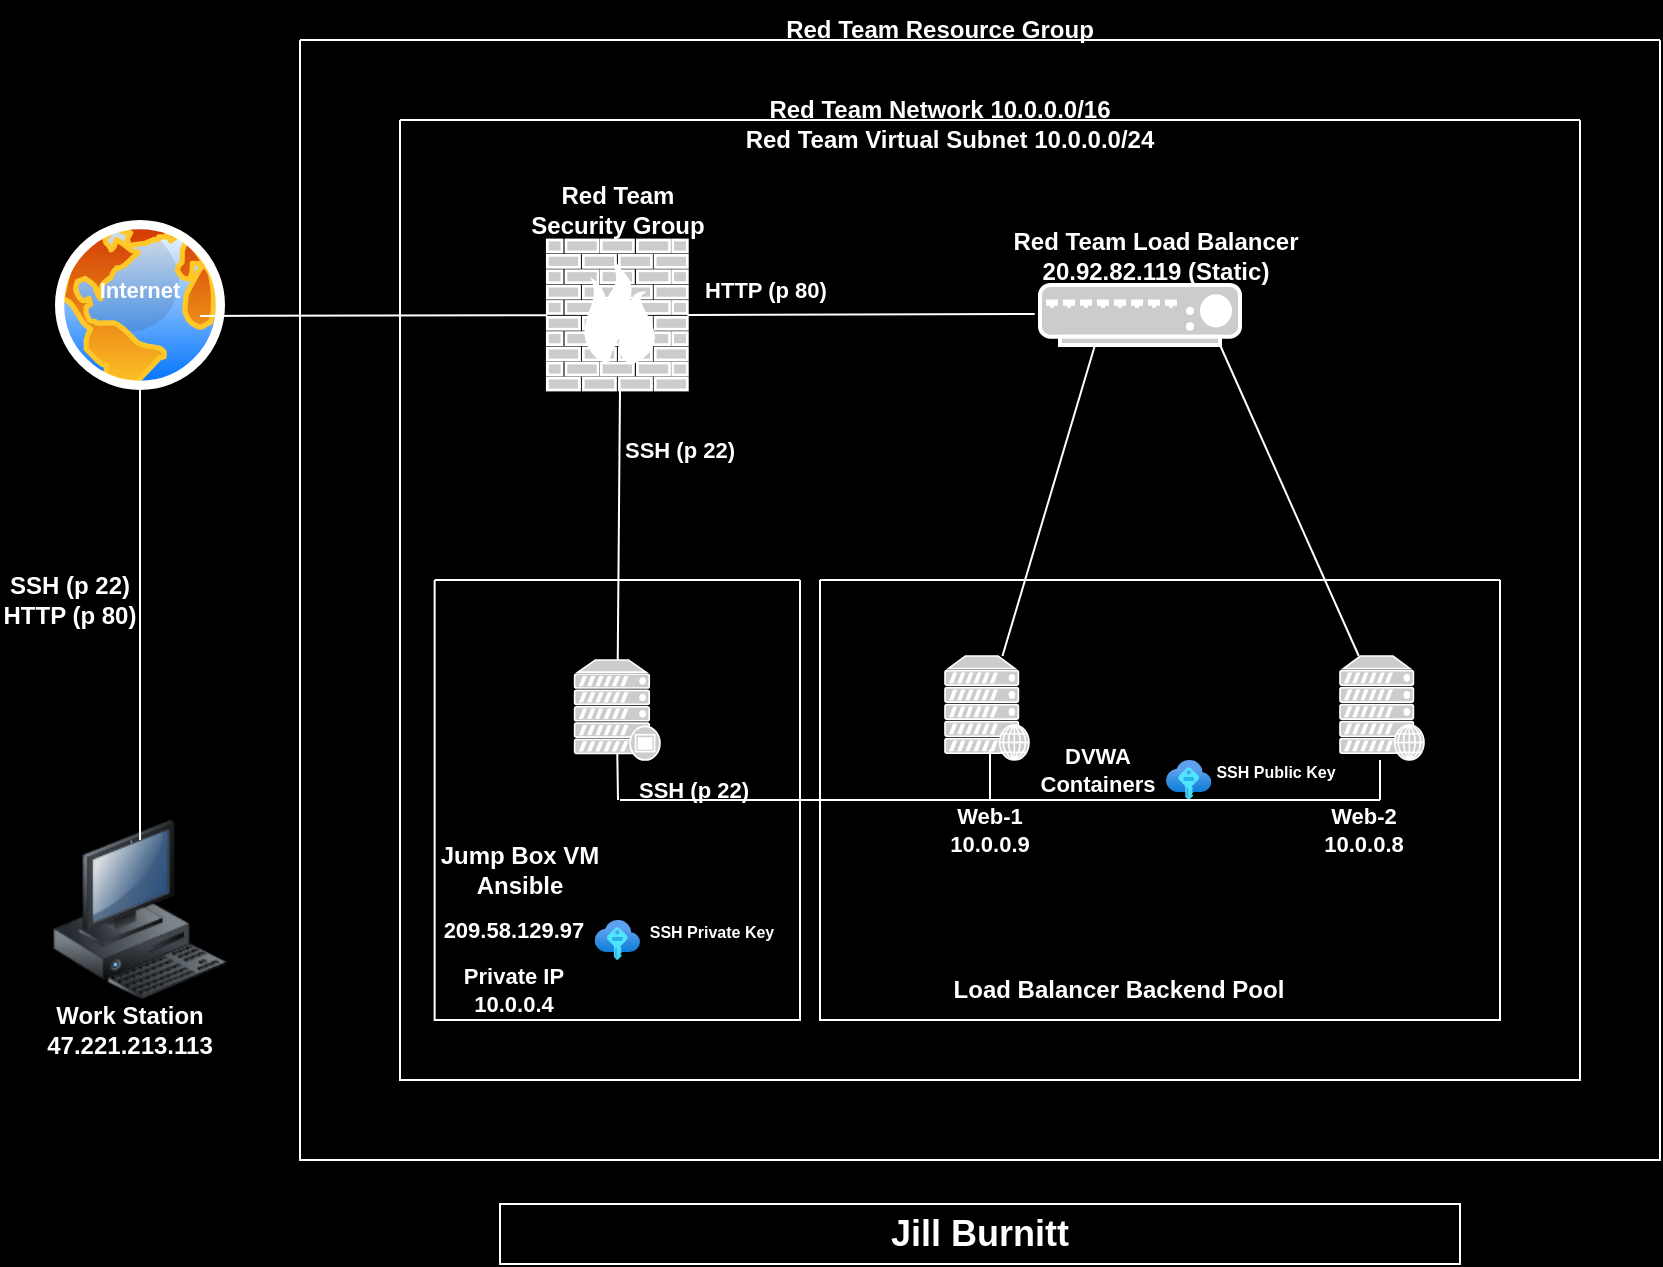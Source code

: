 <mxfile version="22.1.1" type="github">
  <diagram name="Page-1" id="Y2rGy6Ay2JIQq9uuTrFd">
    <mxGraphModel dx="1026" dy="487" grid="0" gridSize="10" guides="1" tooltips="1" connect="1" arrows="1" fold="1" page="1" pageScale="1" pageWidth="850" pageHeight="1100" background="#000000" math="0" shadow="0">
      <root>
        <mxCell id="0" />
        <mxCell id="1" parent="0" />
        <mxCell id="Z8T2b1Rlye_iMj2axkBO-53" value="" style="image;html=1;image=img/lib/clip_art/computers/Workstation_128x128.png;fontColor=#FFFFFF;strokeColor=#FFFFFF;" parent="1" vertex="1">
          <mxGeometry x="17" y="552.0" width="120" height="90" as="geometry" />
        </mxCell>
        <mxCell id="Z8T2b1Rlye_iMj2axkBO-54" value="" style="aspect=fixed;perimeter=ellipsePerimeter;html=1;align=center;shadow=0;dashed=0;spacingTop=3;image;image=img/lib/active_directory/internet_globe.svg;fontColor=#FFFFFF;strokeColor=#FFFFFF;" parent="1" vertex="1">
          <mxGeometry x="34.5" y="252.0" width="85" height="85" as="geometry" />
        </mxCell>
        <mxCell id="Z8T2b1Rlye_iMj2axkBO-55" value="" style="swimlane;startSize=0;fontColor=#FFFFFF;strokeColor=#FFFFFF;" parent="1" vertex="1">
          <mxGeometry x="157" y="162.0" width="680" height="560" as="geometry" />
        </mxCell>
        <mxCell id="Z8T2b1Rlye_iMj2axkBO-56" value="&lt;b&gt;Red Team Network&lt;/b&gt; &lt;b&gt;10.0.0.0/16&lt;/b&gt;" style="text;html=1;strokeColor=none;fillColor=none;align=center;verticalAlign=middle;whiteSpace=wrap;rounded=0;fontColor=#FFFFFF;" parent="Z8T2b1Rlye_iMj2axkBO-55" vertex="1">
          <mxGeometry x="120" y="20" width="400" height="30" as="geometry" />
        </mxCell>
        <mxCell id="Z8T2b1Rlye_iMj2axkBO-57" value="" style="swimlane;startSize=0;fontColor=#FFFFFF;strokeColor=#FFFFFF;" parent="1" vertex="1">
          <mxGeometry x="207" y="202.0" width="590" height="480" as="geometry" />
        </mxCell>
        <mxCell id="Z8T2b1Rlye_iMj2axkBO-58" value="" style="fontColor=#FFFFFF;verticalAlign=top;verticalLabelPosition=bottom;labelPosition=center;align=center;html=1;outlineConnect=0;fillColor=#CCCCCC;strokeColor=#FFFFFF;gradientColor=none;gradientDirection=north;strokeWidth=2;shape=mxgraph.networks.firewall;" parent="Z8T2b1Rlye_iMj2axkBO-57" vertex="1">
          <mxGeometry x="73.66" y="60" width="70" height="75" as="geometry" />
        </mxCell>
        <mxCell id="Z8T2b1Rlye_iMj2axkBO-59" value="&lt;b&gt;Red Team Virtual Subnet 10.0.0.0/24&lt;br&gt;&lt;/b&gt;" style="text;html=1;strokeColor=none;fillColor=none;align=center;verticalAlign=middle;whiteSpace=wrap;rounded=0;fontColor=#FFFFFF;" parent="Z8T2b1Rlye_iMj2axkBO-57" vertex="1">
          <mxGeometry x="165" width="220" height="20" as="geometry" />
        </mxCell>
        <mxCell id="Z8T2b1Rlye_iMj2axkBO-60" value="" style="swimlane;startSize=0;strokeColor=#FFFFFF;fontColor=#FFFFFF;" parent="Z8T2b1Rlye_iMj2axkBO-57" vertex="1">
          <mxGeometry x="17.32" y="230" width="182.68" height="220" as="geometry">
            <mxRectangle x="17.32" y="200" width="50" height="40" as="alternateBounds" />
          </mxGeometry>
        </mxCell>
        <mxCell id="Z8T2b1Rlye_iMj2axkBO-61" value="" style="aspect=fixed;html=1;points=[];align=center;image;fontSize=12;image=img/lib/azure2/other/SSH_Keys.svg;strokeColor=#FFFFFF;fontColor=#FFFFFF;" parent="Z8T2b1Rlye_iMj2axkBO-60" vertex="1">
          <mxGeometry x="80.0" y="170" width="22.67" height="20" as="geometry" />
        </mxCell>
        <mxCell id="Z8T2b1Rlye_iMj2axkBO-62" value="&lt;b&gt;Jump Box VM Ansible &lt;/b&gt;" style="text;html=1;strokeColor=none;fillColor=none;align=center;verticalAlign=middle;whiteSpace=wrap;rounded=0;fontColor=#FFFFFF;" parent="Z8T2b1Rlye_iMj2axkBO-60" vertex="1">
          <mxGeometry x="-17.33" y="130" width="120" height="30" as="geometry" />
        </mxCell>
        <mxCell id="Z8T2b1Rlye_iMj2axkBO-63" value="" style="fontColor=#FFFFFF;verticalAlign=top;verticalLabelPosition=bottom;labelPosition=center;align=center;html=1;outlineConnect=0;fillColor=#CCCCCC;strokeColor=#FFFFFF;gradientColor=none;gradientDirection=north;strokeWidth=2;shape=mxgraph.networks.proxy_server;" parent="Z8T2b1Rlye_iMj2axkBO-60" vertex="1">
          <mxGeometry x="70" y="40" width="42.67" height="50" as="geometry" />
        </mxCell>
        <mxCell id="Z8T2b1Rlye_iMj2axkBO-64" value="&lt;font style=&quot;font-size: 8px&quot;&gt;&lt;b&gt;SSH Private Key&lt;/b&gt;&lt;/font&gt;" style="text;html=1;strokeColor=none;fillColor=none;align=center;verticalAlign=middle;whiteSpace=wrap;rounded=0;fontColor=#FFFFFF;" parent="Z8T2b1Rlye_iMj2axkBO-60" vertex="1">
          <mxGeometry x="88.68" y="160" width="100" height="30" as="geometry" />
        </mxCell>
        <mxCell id="Z8T2b1Rlye_iMj2axkBO-65" value="&lt;b&gt;SSH (p 22)&lt;/b&gt;" style="text;html=1;strokeColor=none;fillColor=none;align=center;verticalAlign=middle;whiteSpace=wrap;rounded=0;fontSize=11;fontColor=#FFFFFF;" parent="Z8T2b1Rlye_iMj2axkBO-60" vertex="1">
          <mxGeometry x="100" y="90" width="60" height="30" as="geometry" />
        </mxCell>
        <mxCell id="Z8T2b1Rlye_iMj2axkBO-66" value="" style="endArrow=none;html=1;rounded=0;fontSize=11;fontColor=#FFFFFF;entryX=0.5;entryY=0.94;entryDx=0;entryDy=0;entryPerimeter=0;strokeColor=#FFFFFF;" parent="Z8T2b1Rlye_iMj2axkBO-60" target="Z8T2b1Rlye_iMj2axkBO-63" edge="1">
          <mxGeometry width="50" height="50" relative="1" as="geometry">
            <mxPoint x="91.68" y="110" as="sourcePoint" />
            <mxPoint x="142.68" y="90" as="targetPoint" />
          </mxGeometry>
        </mxCell>
        <mxCell id="Z8T2b1Rlye_iMj2axkBO-67" value="&lt;b&gt;Private IP 10.0.0.4&lt;/b&gt;" style="text;html=1;strokeColor=none;fillColor=none;align=center;verticalAlign=middle;whiteSpace=wrap;rounded=0;fontSize=11;fontColor=#FFFFFF;" parent="Z8T2b1Rlye_iMj2axkBO-60" vertex="1">
          <mxGeometry y="190" width="80" height="30" as="geometry" />
        </mxCell>
        <mxCell id="Z8T2b1Rlye_iMj2axkBO-68" value="&lt;b&gt;209.58.129.97&lt;/b&gt;" style="text;html=1;strokeColor=none;fillColor=none;align=center;verticalAlign=middle;whiteSpace=wrap;rounded=0;fontSize=11;fontColor=#FFFFFF;" parent="Z8T2b1Rlye_iMj2axkBO-60" vertex="1">
          <mxGeometry y="160" width="80" height="30" as="geometry" />
        </mxCell>
        <mxCell id="Z8T2b1Rlye_iMj2axkBO-69" value="" style="swimlane;startSize=0;strokeColor=#FFFFFF;fontColor=#FFFFFF;" parent="Z8T2b1Rlye_iMj2axkBO-57" vertex="1">
          <mxGeometry x="210" y="230" width="340" height="220" as="geometry" />
        </mxCell>
        <mxCell id="Z8T2b1Rlye_iMj2axkBO-70" value="" style="aspect=fixed;html=1;points=[];align=center;image;fontSize=12;image=img/lib/azure2/other/SSH_Keys.svg;strokeColor=#FFFFFF;fontColor=#FFFFFF;" parent="Z8T2b1Rlye_iMj2axkBO-69" vertex="1">
          <mxGeometry x="173.0" y="90" width="22.67" height="20" as="geometry" />
        </mxCell>
        <mxCell id="Z8T2b1Rlye_iMj2axkBO-71" value="" style="fontColor=#FFFFFF;verticalAlign=top;verticalLabelPosition=bottom;labelPosition=center;align=center;html=1;outlineConnect=0;fillColor=#CCCCCC;strokeColor=#FFFFFF;gradientColor=none;gradientDirection=north;strokeWidth=2;shape=mxgraph.networks.web_server;" parent="Z8T2b1Rlye_iMj2axkBO-69" vertex="1">
          <mxGeometry x="62.5" y="38" width="42" height="52" as="geometry" />
        </mxCell>
        <mxCell id="Z8T2b1Rlye_iMj2axkBO-72" value="" style="fontColor=#FFFFFF;verticalAlign=top;verticalLabelPosition=bottom;labelPosition=center;align=center;html=1;outlineConnect=0;fillColor=#CCCCCC;strokeColor=#FFFFFF;gradientColor=none;gradientDirection=north;strokeWidth=2;shape=mxgraph.networks.web_server;" parent="Z8T2b1Rlye_iMj2axkBO-69" vertex="1">
          <mxGeometry x="260" y="38" width="42" height="52" as="geometry" />
        </mxCell>
        <mxCell id="Z8T2b1Rlye_iMj2axkBO-73" value="" style="endArrow=none;html=1;rounded=0;fontSize=11;fontColor=#FFFFFF;strokeColor=#FFFFFF;" parent="Z8T2b1Rlye_iMj2axkBO-69" edge="1">
          <mxGeometry width="50" height="50" relative="1" as="geometry">
            <mxPoint x="85" y="110" as="sourcePoint" />
            <mxPoint x="85" y="85" as="targetPoint" />
          </mxGeometry>
        </mxCell>
        <mxCell id="Z8T2b1Rlye_iMj2axkBO-74" value="&lt;div&gt;&lt;b&gt;Web-1 10.0.0.9&lt;br&gt;&lt;/b&gt;&lt;/div&gt;" style="text;html=1;strokeColor=none;fillColor=none;align=center;verticalAlign=middle;whiteSpace=wrap;rounded=0;fontSize=11;fontColor=#FFFFFF;" parent="Z8T2b1Rlye_iMj2axkBO-69" vertex="1">
          <mxGeometry x="55" y="110" width="60" height="30" as="geometry" />
        </mxCell>
        <mxCell id="Z8T2b1Rlye_iMj2axkBO-75" value="&lt;b&gt;Web-2&lt;/b&gt; &lt;b&gt;10.0.0.8&lt;/b&gt;" style="text;html=1;strokeColor=none;fillColor=none;align=center;verticalAlign=middle;whiteSpace=wrap;rounded=0;fontSize=11;fontColor=#FFFFFF;" parent="Z8T2b1Rlye_iMj2axkBO-69" vertex="1">
          <mxGeometry x="242" y="110" width="60" height="30" as="geometry" />
        </mxCell>
        <mxCell id="Z8T2b1Rlye_iMj2axkBO-76" value="&lt;font style=&quot;font-size: 8px&quot;&gt;&lt;b&gt;SSH Public Key&lt;/b&gt;&lt;/font&gt;" style="text;html=1;strokeColor=none;fillColor=none;align=center;verticalAlign=middle;whiteSpace=wrap;rounded=0;fontColor=#FFFFFF;" parent="Z8T2b1Rlye_iMj2axkBO-69" vertex="1">
          <mxGeometry x="176" y="80" width="104" height="30" as="geometry" />
        </mxCell>
        <mxCell id="Z8T2b1Rlye_iMj2axkBO-77" value="&lt;b&gt;DVWA Containers&lt;/b&gt;" style="text;html=1;strokeColor=none;fillColor=none;align=center;verticalAlign=middle;whiteSpace=wrap;rounded=0;fontSize=11;fontColor=#FFFFFF;" parent="Z8T2b1Rlye_iMj2axkBO-69" vertex="1">
          <mxGeometry x="100" y="80" width="78" height="30" as="geometry" />
        </mxCell>
        <mxCell id="Z8T2b1Rlye_iMj2axkBO-78" value="&lt;b&gt;Load Balancer Backend Pool&lt;/b&gt;" style="text;html=1;strokeColor=none;fillColor=none;align=center;verticalAlign=middle;whiteSpace=wrap;rounded=0;fontColor=#FFFFFF;" parent="Z8T2b1Rlye_iMj2axkBO-69" vertex="1">
          <mxGeometry x="46" y="190" width="206.5" height="30" as="geometry" />
        </mxCell>
        <mxCell id="Z8T2b1Rlye_iMj2axkBO-79" value="" style="fontColor=#FFFFFF;verticalAlign=top;verticalLabelPosition=bottom;labelPosition=center;align=center;html=1;outlineConnect=0;fillColor=#CCCCCC;strokeColor=#FFFFFF;gradientColor=none;gradientDirection=north;strokeWidth=2;shape=mxgraph.networks.load_balancer;" parent="Z8T2b1Rlye_iMj2axkBO-57" vertex="1">
          <mxGeometry x="320" y="82.5" width="100" height="30" as="geometry" />
        </mxCell>
        <mxCell id="Z8T2b1Rlye_iMj2axkBO-80" value="&lt;div&gt;&lt;b&gt;Red Team Load Balancer 20.92.82.119 (Static)&lt;br&gt;&lt;/b&gt;&lt;/div&gt;" style="text;html=1;strokeColor=none;fillColor=none;align=center;verticalAlign=middle;whiteSpace=wrap;rounded=0;fontColor=#FFFFFF;" parent="Z8T2b1Rlye_iMj2axkBO-57" vertex="1">
          <mxGeometry x="297.5" y="52.5" width="160" height="30" as="geometry" />
        </mxCell>
        <mxCell id="Z8T2b1Rlye_iMj2axkBO-81" value="&lt;b&gt;Red Team Security Group&lt;/b&gt;" style="text;html=1;strokeColor=none;fillColor=none;align=center;verticalAlign=middle;whiteSpace=wrap;rounded=0;fontColor=#FFFFFF;" parent="Z8T2b1Rlye_iMj2axkBO-57" vertex="1">
          <mxGeometry x="54.83" y="30" width="107.67" height="30" as="geometry" />
        </mxCell>
        <mxCell id="Z8T2b1Rlye_iMj2axkBO-82" style="edgeStyle=orthogonalEdgeStyle;rounded=0;orthogonalLoop=1;jettySize=auto;html=1;exitX=0.5;exitY=1;exitDx=0;exitDy=0;strokeColor=#FFFFFF;fontColor=#FFFFFF;" parent="Z8T2b1Rlye_iMj2axkBO-57" source="Z8T2b1Rlye_iMj2axkBO-59" target="Z8T2b1Rlye_iMj2axkBO-59" edge="1">
          <mxGeometry relative="1" as="geometry" />
        </mxCell>
        <mxCell id="Z8T2b1Rlye_iMj2axkBO-83" value="" style="endArrow=none;html=1;rounded=0;fontSize=11;fontColor=#FFFFFF;exitX=1;exitY=0.5;exitDx=0;exitDy=0;exitPerimeter=0;strokeColor=#FFFFFF;" parent="Z8T2b1Rlye_iMj2axkBO-57" source="Z8T2b1Rlye_iMj2axkBO-58" edge="1">
          <mxGeometry width="50" height="50" relative="1" as="geometry">
            <mxPoint x="143.66" y="97.42" as="sourcePoint" />
            <mxPoint x="317.32" y="97.004" as="targetPoint" />
          </mxGeometry>
        </mxCell>
        <mxCell id="Z8T2b1Rlye_iMj2axkBO-84" value="" style="endArrow=none;html=1;rounded=0;fontSize=11;fontColor=#FFFFFF;strokeColor=#FFFFFF;" parent="Z8T2b1Rlye_iMj2axkBO-57" source="Z8T2b1Rlye_iMj2axkBO-63" edge="1">
          <mxGeometry width="50" height="50" relative="1" as="geometry">
            <mxPoint x="60" y="185" as="sourcePoint" />
            <mxPoint x="110" y="135" as="targetPoint" />
          </mxGeometry>
        </mxCell>
        <mxCell id="Z8T2b1Rlye_iMj2axkBO-85" value="" style="endArrow=none;html=1;rounded=0;fontSize=11;fontColor=#FFFFFF;strokeColor=#FFFFFF;" parent="Z8T2b1Rlye_iMj2axkBO-57" source="Z8T2b1Rlye_iMj2axkBO-71" edge="1">
          <mxGeometry width="50" height="50" relative="1" as="geometry">
            <mxPoint x="297.5" y="162.5" as="sourcePoint" />
            <mxPoint x="347.5" y="112.5" as="targetPoint" />
          </mxGeometry>
        </mxCell>
        <mxCell id="Z8T2b1Rlye_iMj2axkBO-86" value="" style="endArrow=none;html=1;rounded=0;fontSize=11;fontColor=#FFFFFF;entryX=0.9;entryY=1;entryDx=0;entryDy=0;entryPerimeter=0;strokeColor=#FFFFFF;" parent="Z8T2b1Rlye_iMj2axkBO-57" source="Z8T2b1Rlye_iMj2axkBO-72" target="Z8T2b1Rlye_iMj2axkBO-79" edge="1">
          <mxGeometry width="50" height="50" relative="1" as="geometry">
            <mxPoint x="335" y="162.5" as="sourcePoint" />
            <mxPoint x="385" y="112.5" as="targetPoint" />
          </mxGeometry>
        </mxCell>
        <mxCell id="Z8T2b1Rlye_iMj2axkBO-87" value="&lt;b&gt;SSH (p 22)&lt;/b&gt;" style="text;html=1;strokeColor=none;fillColor=none;align=center;verticalAlign=middle;whiteSpace=wrap;rounded=0;fontSize=11;fontColor=#FFFFFF;" parent="Z8T2b1Rlye_iMj2axkBO-57" vertex="1">
          <mxGeometry x="110" y="150" width="60" height="30" as="geometry" />
        </mxCell>
        <mxCell id="Z8T2b1Rlye_iMj2axkBO-88" value="&lt;b&gt;HTTP (p 80)&lt;/b&gt;" style="text;html=1;strokeColor=none;fillColor=none;align=center;verticalAlign=middle;whiteSpace=wrap;rounded=0;fontSize=11;fontColor=#FFFFFF;" parent="Z8T2b1Rlye_iMj2axkBO-57" vertex="1">
          <mxGeometry x="143.66" y="70" width="78.34" height="30" as="geometry" />
        </mxCell>
        <mxCell id="Z8T2b1Rlye_iMj2axkBO-89" value="&lt;b&gt;Red Team Resource Group&lt;/b&gt;" style="text;html=1;strokeColor=none;fillColor=none;align=center;verticalAlign=middle;whiteSpace=wrap;rounded=0;fontColor=#FFFFFF;" parent="1" vertex="1">
          <mxGeometry x="297" y="142.0" width="360" height="30" as="geometry" />
        </mxCell>
        <mxCell id="Z8T2b1Rlye_iMj2axkBO-90" value="&lt;font style=&quot;font-size: 11px&quot;&gt;&lt;b&gt;Internet&lt;/b&gt;&lt;/font&gt;" style="text;html=1;strokeColor=none;fillColor=none;align=center;verticalAlign=middle;whiteSpace=wrap;rounded=0;fontSize=8;fontColor=#FFFFFF;" parent="1" vertex="1">
          <mxGeometry x="47" y="272.0" width="60" height="30" as="geometry" />
        </mxCell>
        <mxCell id="Z8T2b1Rlye_iMj2axkBO-91" value="&lt;span style=&quot;font-size: 12px;&quot;&gt;&lt;b&gt;Work Station&lt;br&gt;47.221.213.113&lt;br&gt;&lt;/b&gt;&lt;/span&gt;" style="text;html=1;strokeColor=none;fillColor=none;align=center;verticalAlign=middle;whiteSpace=wrap;rounded=0;fontSize=8;fontColor=#FFFFFF;" parent="1" vertex="1">
          <mxGeometry x="37" y="642.0" width="70" height="30" as="geometry" />
        </mxCell>
        <mxCell id="Z8T2b1Rlye_iMj2axkBO-92" value="" style="endArrow=none;html=1;rounded=0;fontSize=8;fontColor=#FFFFFF;entryX=0.5;entryY=1;entryDx=0;entryDy=0;strokeColor=#FFFFFF;" parent="1" target="Z8T2b1Rlye_iMj2axkBO-54" edge="1">
          <mxGeometry width="50" height="50" relative="1" as="geometry">
            <mxPoint x="77" y="562.0" as="sourcePoint" />
            <mxPoint x="127" y="502.0" as="targetPoint" />
          </mxGeometry>
        </mxCell>
        <mxCell id="Z8T2b1Rlye_iMj2axkBO-93" value="&lt;div style=&quot;font-size: 12px&quot;&gt;&lt;font style=&quot;font-size: 12px&quot;&gt;&lt;b&gt;SSH (p 22)&lt;/b&gt;&lt;/font&gt;&lt;/div&gt;&lt;div style=&quot;font-size: 12px&quot;&gt;&lt;font style=&quot;font-size: 12px&quot;&gt;&lt;b&gt;HTTP (p 80)&lt;/b&gt;&lt;/font&gt;&lt;br&gt;&lt;/div&gt;" style="text;html=1;strokeColor=none;fillColor=none;align=center;verticalAlign=middle;whiteSpace=wrap;rounded=0;fontSize=8;fontColor=#FFFFFF;" parent="1" vertex="1">
          <mxGeometry x="7" y="427.0" width="70" height="30" as="geometry" />
        </mxCell>
        <mxCell id="Z8T2b1Rlye_iMj2axkBO-94" value="" style="endArrow=none;html=1;rounded=0;fontSize=11;fontColor=#FFFFFF;strokeColor=#FFFFFF;" parent="1" target="Z8T2b1Rlye_iMj2axkBO-58" edge="1">
          <mxGeometry width="50" height="50" relative="1" as="geometry">
            <mxPoint x="107" y="300.0" as="sourcePoint" />
            <mxPoint x="157" y="252.0" as="targetPoint" />
          </mxGeometry>
        </mxCell>
        <mxCell id="Z8T2b1Rlye_iMj2axkBO-95" value="" style="endArrow=none;html=1;rounded=0;fontSize=11;fontColor=#FFFFFF;strokeColor=#FFFFFF;" parent="1" edge="1">
          <mxGeometry width="50" height="50" relative="1" as="geometry">
            <mxPoint x="317" y="542.0" as="sourcePoint" />
            <mxPoint x="697" y="542.0" as="targetPoint" />
          </mxGeometry>
        </mxCell>
        <mxCell id="Z8T2b1Rlye_iMj2axkBO-96" value="" style="endArrow=none;html=1;rounded=0;fontSize=11;fontColor=#FFFFFF;strokeColor=#FFFFFF;" parent="1" edge="1">
          <mxGeometry width="50" height="50" relative="1" as="geometry">
            <mxPoint x="697" y="542.0" as="sourcePoint" />
            <mxPoint x="697" y="522.0" as="targetPoint" />
          </mxGeometry>
        </mxCell>
        <mxCell id="Z8T2b1Rlye_iMj2axkBO-97" value="&lt;font style=&quot;font-size: 18px&quot;&gt;&lt;b&gt;Jill Burnitt&lt;/b&gt;&lt;/font&gt;" style="text;html=1;strokeColor=#FFFFFF;fillColor=none;align=center;verticalAlign=middle;whiteSpace=wrap;rounded=0;fontSize=11;fontColor=#FFFFFF;" parent="1" vertex="1">
          <mxGeometry x="257" y="744.0" width="480" height="30" as="geometry" />
        </mxCell>
      </root>
    </mxGraphModel>
  </diagram>
</mxfile>
